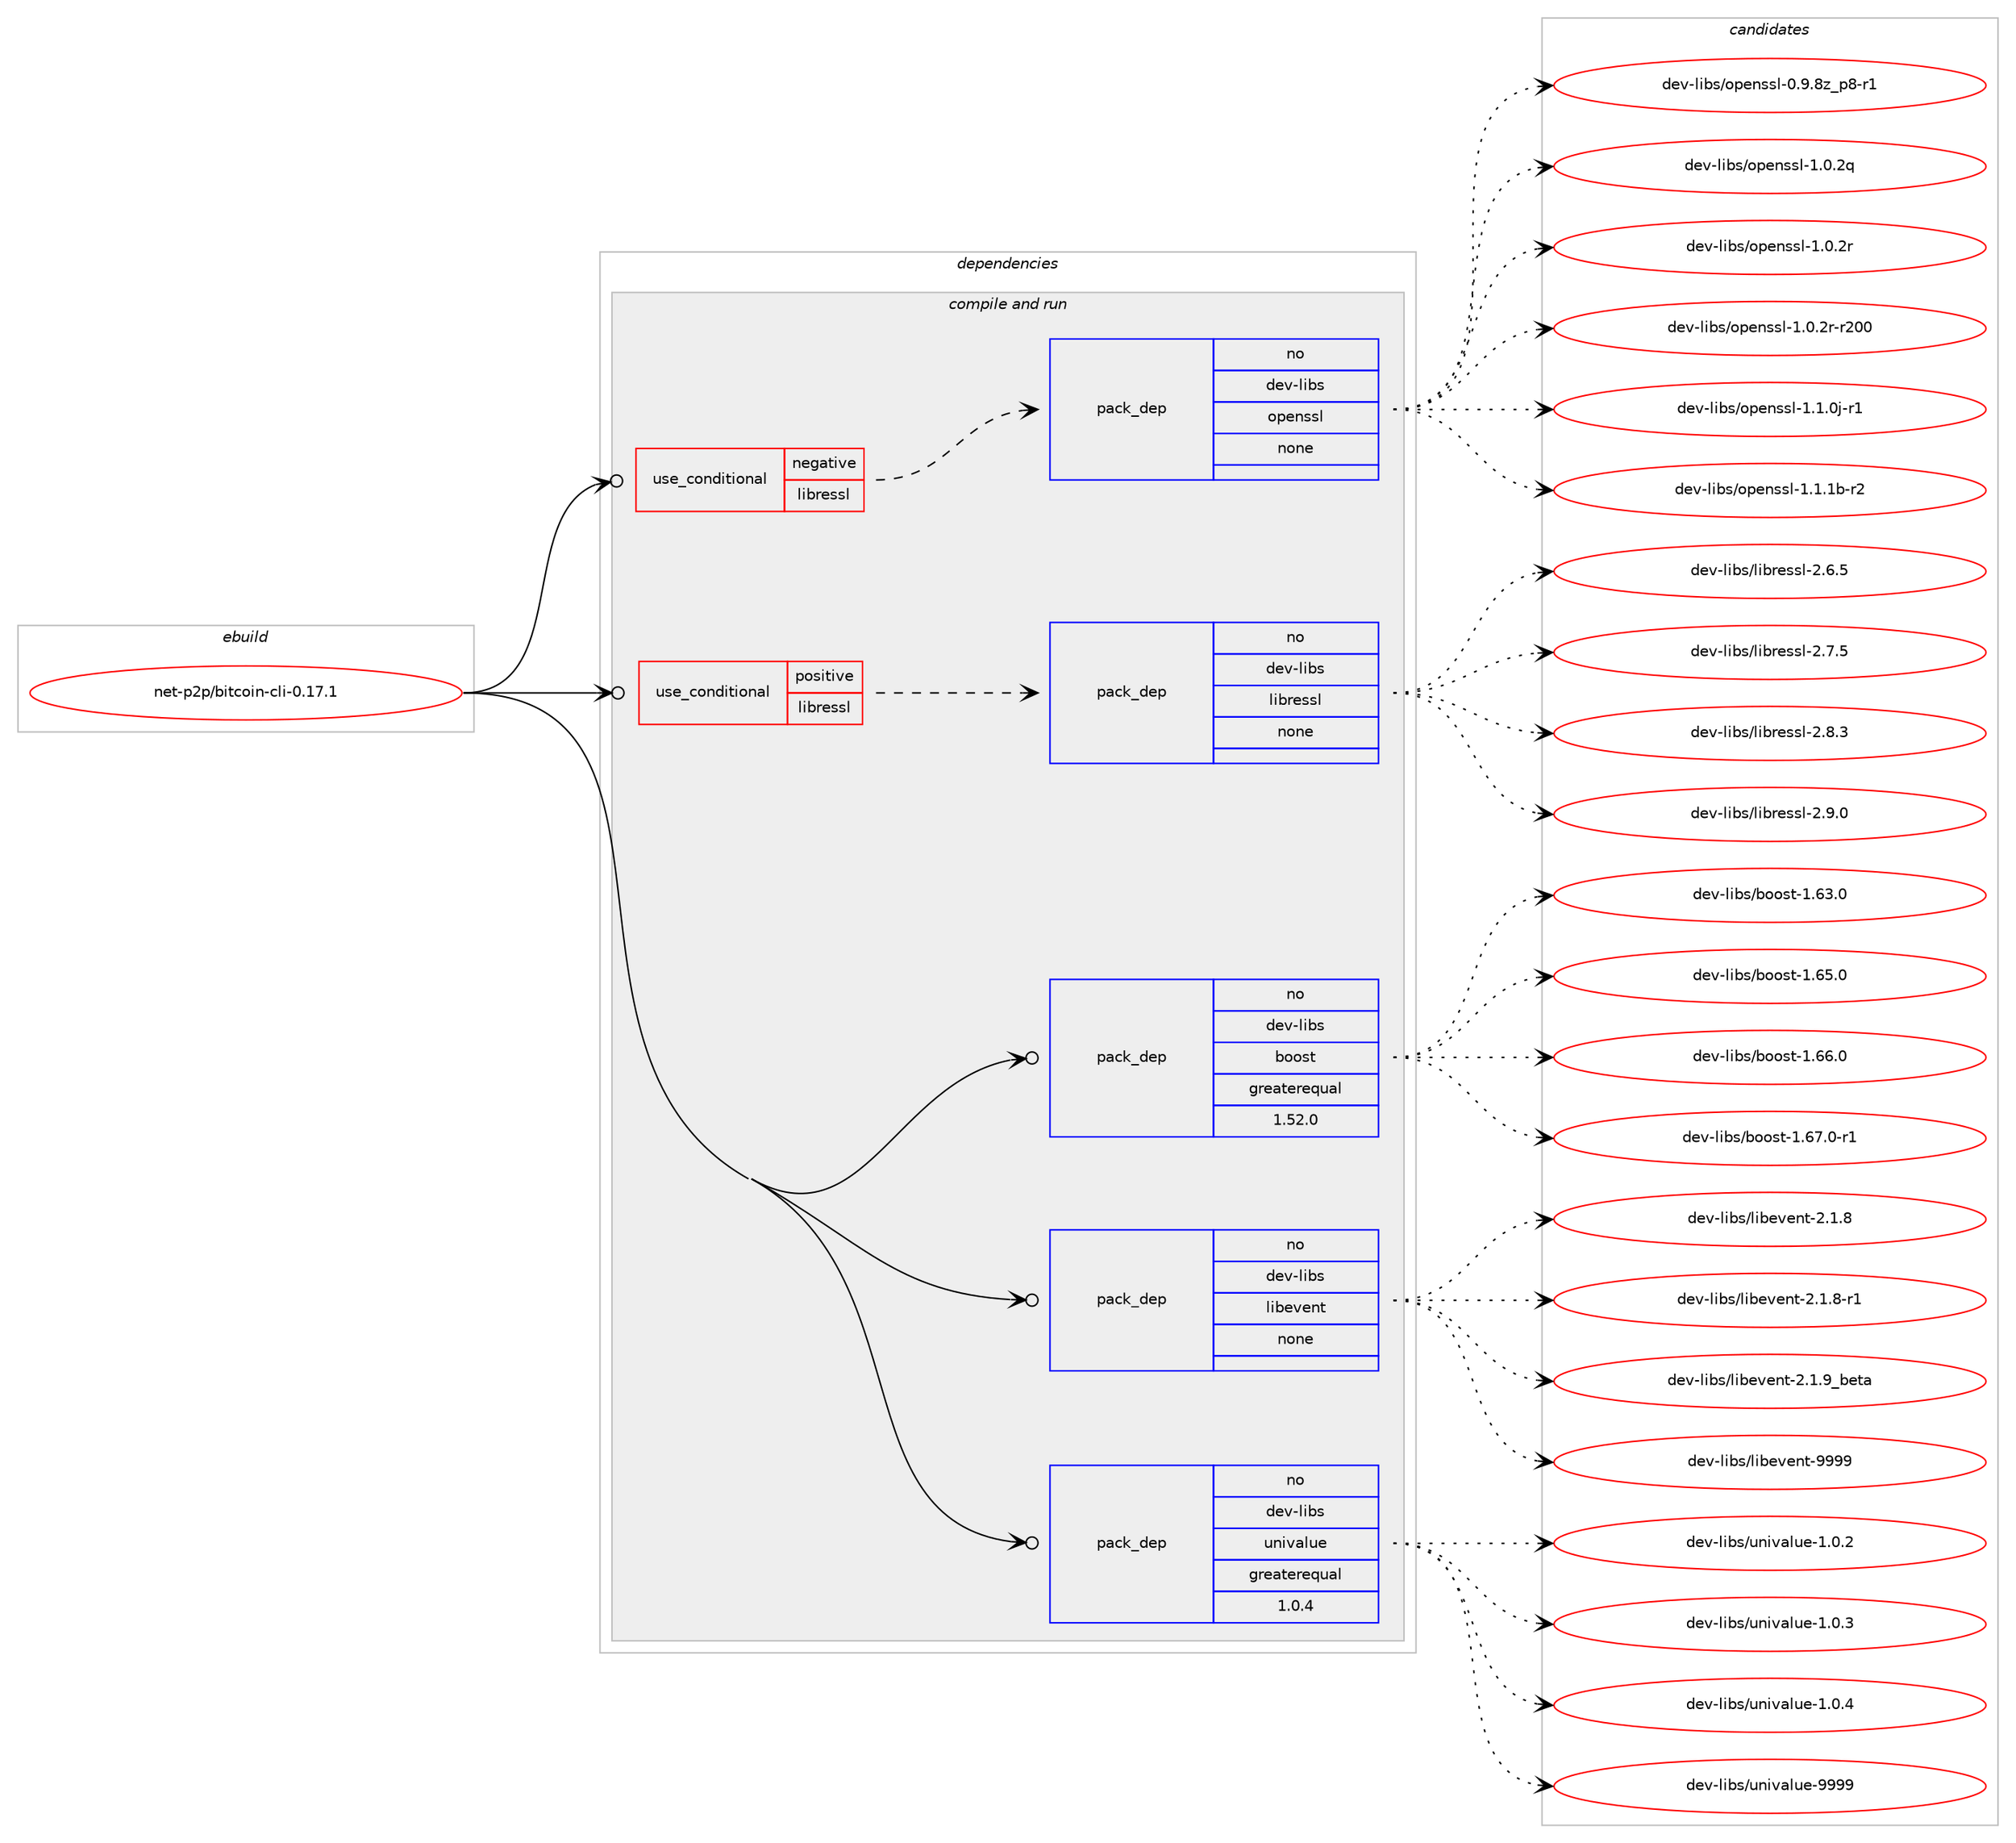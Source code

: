 digraph prolog {

# *************
# Graph options
# *************

newrank=true;
concentrate=true;
compound=true;
graph [rankdir=LR,fontname=Helvetica,fontsize=10,ranksep=1.5];#, ranksep=2.5, nodesep=0.2];
edge  [arrowhead=vee];
node  [fontname=Helvetica,fontsize=10];

# **********
# The ebuild
# **********

subgraph cluster_leftcol {
color=gray;
rank=same;
label=<<i>ebuild</i>>;
id [label="net-p2p/bitcoin-cli-0.17.1", color=red, width=4, href="../net-p2p/bitcoin-cli-0.17.1.svg"];
}

# ****************
# The dependencies
# ****************

subgraph cluster_midcol {
color=gray;
label=<<i>dependencies</i>>;
subgraph cluster_compile {
fillcolor="#eeeeee";
style=filled;
label=<<i>compile</i>>;
}
subgraph cluster_compileandrun {
fillcolor="#eeeeee";
style=filled;
label=<<i>compile and run</i>>;
subgraph cond449900 {
dependency1675042 [label=<<TABLE BORDER="0" CELLBORDER="1" CELLSPACING="0" CELLPADDING="4"><TR><TD ROWSPAN="3" CELLPADDING="10">use_conditional</TD></TR><TR><TD>negative</TD></TR><TR><TD>libressl</TD></TR></TABLE>>, shape=none, color=red];
subgraph pack1197776 {
dependency1675043 [label=<<TABLE BORDER="0" CELLBORDER="1" CELLSPACING="0" CELLPADDING="4" WIDTH="220"><TR><TD ROWSPAN="6" CELLPADDING="30">pack_dep</TD></TR><TR><TD WIDTH="110">no</TD></TR><TR><TD>dev-libs</TD></TR><TR><TD>openssl</TD></TR><TR><TD>none</TD></TR><TR><TD></TD></TR></TABLE>>, shape=none, color=blue];
}
dependency1675042:e -> dependency1675043:w [weight=20,style="dashed",arrowhead="vee"];
}
id:e -> dependency1675042:w [weight=20,style="solid",arrowhead="odotvee"];
subgraph cond449901 {
dependency1675044 [label=<<TABLE BORDER="0" CELLBORDER="1" CELLSPACING="0" CELLPADDING="4"><TR><TD ROWSPAN="3" CELLPADDING="10">use_conditional</TD></TR><TR><TD>positive</TD></TR><TR><TD>libressl</TD></TR></TABLE>>, shape=none, color=red];
subgraph pack1197777 {
dependency1675045 [label=<<TABLE BORDER="0" CELLBORDER="1" CELLSPACING="0" CELLPADDING="4" WIDTH="220"><TR><TD ROWSPAN="6" CELLPADDING="30">pack_dep</TD></TR><TR><TD WIDTH="110">no</TD></TR><TR><TD>dev-libs</TD></TR><TR><TD>libressl</TD></TR><TR><TD>none</TD></TR><TR><TD></TD></TR></TABLE>>, shape=none, color=blue];
}
dependency1675044:e -> dependency1675045:w [weight=20,style="dashed",arrowhead="vee"];
}
id:e -> dependency1675044:w [weight=20,style="solid",arrowhead="odotvee"];
subgraph pack1197778 {
dependency1675046 [label=<<TABLE BORDER="0" CELLBORDER="1" CELLSPACING="0" CELLPADDING="4" WIDTH="220"><TR><TD ROWSPAN="6" CELLPADDING="30">pack_dep</TD></TR><TR><TD WIDTH="110">no</TD></TR><TR><TD>dev-libs</TD></TR><TR><TD>boost</TD></TR><TR><TD>greaterequal</TD></TR><TR><TD>1.52.0</TD></TR></TABLE>>, shape=none, color=blue];
}
id:e -> dependency1675046:w [weight=20,style="solid",arrowhead="odotvee"];
subgraph pack1197779 {
dependency1675047 [label=<<TABLE BORDER="0" CELLBORDER="1" CELLSPACING="0" CELLPADDING="4" WIDTH="220"><TR><TD ROWSPAN="6" CELLPADDING="30">pack_dep</TD></TR><TR><TD WIDTH="110">no</TD></TR><TR><TD>dev-libs</TD></TR><TR><TD>libevent</TD></TR><TR><TD>none</TD></TR><TR><TD></TD></TR></TABLE>>, shape=none, color=blue];
}
id:e -> dependency1675047:w [weight=20,style="solid",arrowhead="odotvee"];
subgraph pack1197780 {
dependency1675048 [label=<<TABLE BORDER="0" CELLBORDER="1" CELLSPACING="0" CELLPADDING="4" WIDTH="220"><TR><TD ROWSPAN="6" CELLPADDING="30">pack_dep</TD></TR><TR><TD WIDTH="110">no</TD></TR><TR><TD>dev-libs</TD></TR><TR><TD>univalue</TD></TR><TR><TD>greaterequal</TD></TR><TR><TD>1.0.4</TD></TR></TABLE>>, shape=none, color=blue];
}
id:e -> dependency1675048:w [weight=20,style="solid",arrowhead="odotvee"];
}
subgraph cluster_run {
fillcolor="#eeeeee";
style=filled;
label=<<i>run</i>>;
}
}

# **************
# The candidates
# **************

subgraph cluster_choices {
rank=same;
color=gray;
label=<<i>candidates</i>>;

subgraph choice1197776 {
color=black;
nodesep=1;
choice10010111845108105981154711111210111011511510845484657465612295112564511449 [label="dev-libs/openssl-0.9.8z_p8-r1", color=red, width=4,href="../dev-libs/openssl-0.9.8z_p8-r1.svg"];
choice100101118451081059811547111112101110115115108454946484650113 [label="dev-libs/openssl-1.0.2q", color=red, width=4,href="../dev-libs/openssl-1.0.2q.svg"];
choice100101118451081059811547111112101110115115108454946484650114 [label="dev-libs/openssl-1.0.2r", color=red, width=4,href="../dev-libs/openssl-1.0.2r.svg"];
choice10010111845108105981154711111210111011511510845494648465011445114504848 [label="dev-libs/openssl-1.0.2r-r200", color=red, width=4,href="../dev-libs/openssl-1.0.2r-r200.svg"];
choice1001011184510810598115471111121011101151151084549464946481064511449 [label="dev-libs/openssl-1.1.0j-r1", color=red, width=4,href="../dev-libs/openssl-1.1.0j-r1.svg"];
choice100101118451081059811547111112101110115115108454946494649984511450 [label="dev-libs/openssl-1.1.1b-r2", color=red, width=4,href="../dev-libs/openssl-1.1.1b-r2.svg"];
dependency1675043:e -> choice10010111845108105981154711111210111011511510845484657465612295112564511449:w [style=dotted,weight="100"];
dependency1675043:e -> choice100101118451081059811547111112101110115115108454946484650113:w [style=dotted,weight="100"];
dependency1675043:e -> choice100101118451081059811547111112101110115115108454946484650114:w [style=dotted,weight="100"];
dependency1675043:e -> choice10010111845108105981154711111210111011511510845494648465011445114504848:w [style=dotted,weight="100"];
dependency1675043:e -> choice1001011184510810598115471111121011101151151084549464946481064511449:w [style=dotted,weight="100"];
dependency1675043:e -> choice100101118451081059811547111112101110115115108454946494649984511450:w [style=dotted,weight="100"];
}
subgraph choice1197777 {
color=black;
nodesep=1;
choice10010111845108105981154710810598114101115115108455046544653 [label="dev-libs/libressl-2.6.5", color=red, width=4,href="../dev-libs/libressl-2.6.5.svg"];
choice10010111845108105981154710810598114101115115108455046554653 [label="dev-libs/libressl-2.7.5", color=red, width=4,href="../dev-libs/libressl-2.7.5.svg"];
choice10010111845108105981154710810598114101115115108455046564651 [label="dev-libs/libressl-2.8.3", color=red, width=4,href="../dev-libs/libressl-2.8.3.svg"];
choice10010111845108105981154710810598114101115115108455046574648 [label="dev-libs/libressl-2.9.0", color=red, width=4,href="../dev-libs/libressl-2.9.0.svg"];
dependency1675045:e -> choice10010111845108105981154710810598114101115115108455046544653:w [style=dotted,weight="100"];
dependency1675045:e -> choice10010111845108105981154710810598114101115115108455046554653:w [style=dotted,weight="100"];
dependency1675045:e -> choice10010111845108105981154710810598114101115115108455046564651:w [style=dotted,weight="100"];
dependency1675045:e -> choice10010111845108105981154710810598114101115115108455046574648:w [style=dotted,weight="100"];
}
subgraph choice1197778 {
color=black;
nodesep=1;
choice1001011184510810598115479811111111511645494654514648 [label="dev-libs/boost-1.63.0", color=red, width=4,href="../dev-libs/boost-1.63.0.svg"];
choice1001011184510810598115479811111111511645494654534648 [label="dev-libs/boost-1.65.0", color=red, width=4,href="../dev-libs/boost-1.65.0.svg"];
choice1001011184510810598115479811111111511645494654544648 [label="dev-libs/boost-1.66.0", color=red, width=4,href="../dev-libs/boost-1.66.0.svg"];
choice10010111845108105981154798111111115116454946545546484511449 [label="dev-libs/boost-1.67.0-r1", color=red, width=4,href="../dev-libs/boost-1.67.0-r1.svg"];
dependency1675046:e -> choice1001011184510810598115479811111111511645494654514648:w [style=dotted,weight="100"];
dependency1675046:e -> choice1001011184510810598115479811111111511645494654534648:w [style=dotted,weight="100"];
dependency1675046:e -> choice1001011184510810598115479811111111511645494654544648:w [style=dotted,weight="100"];
dependency1675046:e -> choice10010111845108105981154798111111115116454946545546484511449:w [style=dotted,weight="100"];
}
subgraph choice1197779 {
color=black;
nodesep=1;
choice10010111845108105981154710810598101118101110116455046494656 [label="dev-libs/libevent-2.1.8", color=red, width=4,href="../dev-libs/libevent-2.1.8.svg"];
choice100101118451081059811547108105981011181011101164550464946564511449 [label="dev-libs/libevent-2.1.8-r1", color=red, width=4,href="../dev-libs/libevent-2.1.8-r1.svg"];
choice10010111845108105981154710810598101118101110116455046494657959810111697 [label="dev-libs/libevent-2.1.9_beta", color=red, width=4,href="../dev-libs/libevent-2.1.9_beta.svg"];
choice100101118451081059811547108105981011181011101164557575757 [label="dev-libs/libevent-9999", color=red, width=4,href="../dev-libs/libevent-9999.svg"];
dependency1675047:e -> choice10010111845108105981154710810598101118101110116455046494656:w [style=dotted,weight="100"];
dependency1675047:e -> choice100101118451081059811547108105981011181011101164550464946564511449:w [style=dotted,weight="100"];
dependency1675047:e -> choice10010111845108105981154710810598101118101110116455046494657959810111697:w [style=dotted,weight="100"];
dependency1675047:e -> choice100101118451081059811547108105981011181011101164557575757:w [style=dotted,weight="100"];
}
subgraph choice1197780 {
color=black;
nodesep=1;
choice10010111845108105981154711711010511897108117101454946484650 [label="dev-libs/univalue-1.0.2", color=red, width=4,href="../dev-libs/univalue-1.0.2.svg"];
choice10010111845108105981154711711010511897108117101454946484651 [label="dev-libs/univalue-1.0.3", color=red, width=4,href="../dev-libs/univalue-1.0.3.svg"];
choice10010111845108105981154711711010511897108117101454946484652 [label="dev-libs/univalue-1.0.4", color=red, width=4,href="../dev-libs/univalue-1.0.4.svg"];
choice100101118451081059811547117110105118971081171014557575757 [label="dev-libs/univalue-9999", color=red, width=4,href="../dev-libs/univalue-9999.svg"];
dependency1675048:e -> choice10010111845108105981154711711010511897108117101454946484650:w [style=dotted,weight="100"];
dependency1675048:e -> choice10010111845108105981154711711010511897108117101454946484651:w [style=dotted,weight="100"];
dependency1675048:e -> choice10010111845108105981154711711010511897108117101454946484652:w [style=dotted,weight="100"];
dependency1675048:e -> choice100101118451081059811547117110105118971081171014557575757:w [style=dotted,weight="100"];
}
}

}
